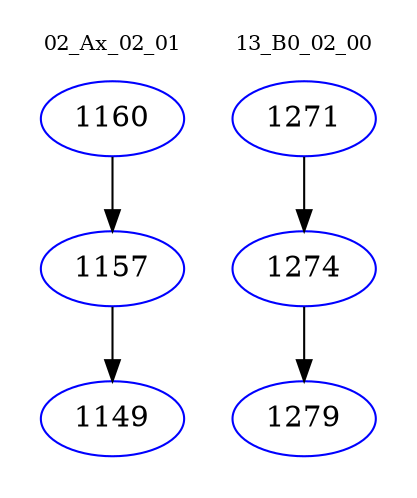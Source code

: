 digraph{
subgraph cluster_0 {
color = white
label = "02_Ax_02_01";
fontsize=10;
T0_1160 [label="1160", color="blue"]
T0_1160 -> T0_1157 [color="black"]
T0_1157 [label="1157", color="blue"]
T0_1157 -> T0_1149 [color="black"]
T0_1149 [label="1149", color="blue"]
}
subgraph cluster_1 {
color = white
label = "13_B0_02_00";
fontsize=10;
T1_1271 [label="1271", color="blue"]
T1_1271 -> T1_1274 [color="black"]
T1_1274 [label="1274", color="blue"]
T1_1274 -> T1_1279 [color="black"]
T1_1279 [label="1279", color="blue"]
}
}
